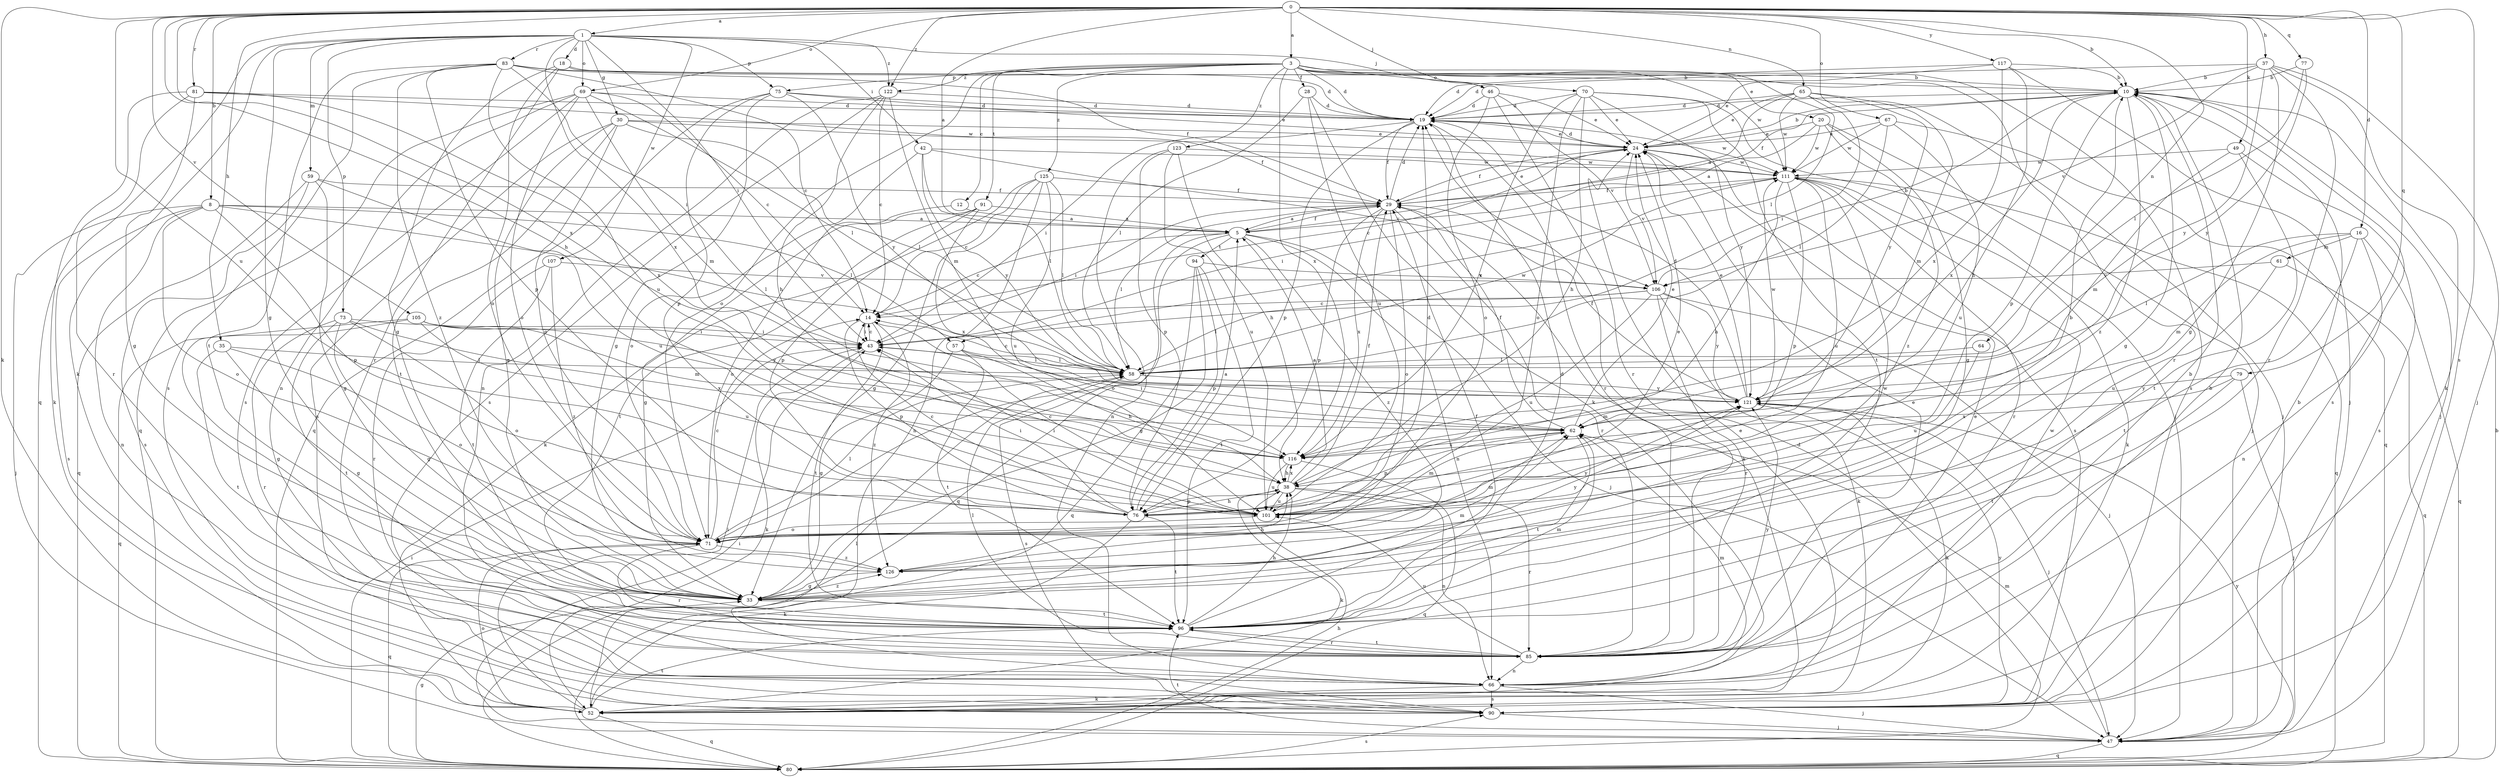 strict digraph  {
0;
1;
3;
5;
8;
10;
12;
14;
16;
18;
19;
20;
24;
28;
29;
30;
33;
35;
37;
38;
42;
43;
46;
47;
49;
52;
57;
58;
59;
61;
62;
64;
65;
66;
67;
69;
70;
71;
73;
75;
76;
77;
79;
80;
81;
83;
85;
90;
91;
94;
96;
101;
105;
106;
107;
111;
116;
117;
121;
122;
123;
125;
126;
0 -> 1  [label=a];
0 -> 3  [label=a];
0 -> 5  [label=a];
0 -> 8  [label=b];
0 -> 10  [label=b];
0 -> 16  [label=d];
0 -> 35  [label=h];
0 -> 37  [label=h];
0 -> 38  [label=h];
0 -> 46  [label=j];
0 -> 49  [label=k];
0 -> 52  [label=k];
0 -> 64  [label=n];
0 -> 65  [label=n];
0 -> 67  [label=o];
0 -> 69  [label=o];
0 -> 77  [label=q];
0 -> 79  [label=q];
0 -> 81  [label=r];
0 -> 90  [label=s];
0 -> 101  [label=u];
0 -> 105  [label=v];
0 -> 116  [label=x];
0 -> 117  [label=y];
0 -> 122  [label=z];
1 -> 18  [label=d];
1 -> 30  [label=g];
1 -> 33  [label=g];
1 -> 42  [label=i];
1 -> 43  [label=i];
1 -> 46  [label=j];
1 -> 52  [label=k];
1 -> 59  [label=m];
1 -> 69  [label=o];
1 -> 73  [label=p];
1 -> 75  [label=p];
1 -> 80  [label=q];
1 -> 83  [label=r];
1 -> 107  [label=w];
1 -> 116  [label=x];
1 -> 122  [label=z];
3 -> 12  [label=c];
3 -> 19  [label=d];
3 -> 20  [label=e];
3 -> 28  [label=f];
3 -> 57  [label=l];
3 -> 70  [label=o];
3 -> 71  [label=o];
3 -> 75  [label=p];
3 -> 85  [label=r];
3 -> 90  [label=s];
3 -> 91  [label=t];
3 -> 111  [label=w];
3 -> 116  [label=x];
3 -> 122  [label=z];
3 -> 123  [label=z];
3 -> 125  [label=z];
5 -> 14  [label=c];
5 -> 29  [label=f];
5 -> 47  [label=j];
5 -> 66  [label=n];
5 -> 71  [label=o];
5 -> 80  [label=q];
5 -> 94  [label=t];
5 -> 126  [label=z];
8 -> 5  [label=a];
8 -> 47  [label=j];
8 -> 57  [label=l];
8 -> 58  [label=l];
8 -> 66  [label=n];
8 -> 71  [label=o];
8 -> 76  [label=p];
8 -> 90  [label=s];
10 -> 19  [label=d];
10 -> 29  [label=f];
10 -> 33  [label=g];
10 -> 47  [label=j];
10 -> 76  [label=p];
10 -> 90  [label=s];
10 -> 116  [label=x];
10 -> 126  [label=z];
12 -> 5  [label=a];
12 -> 71  [label=o];
14 -> 43  [label=i];
14 -> 76  [label=p];
14 -> 96  [label=t];
14 -> 126  [label=z];
16 -> 58  [label=l];
16 -> 61  [label=m];
16 -> 62  [label=m];
16 -> 66  [label=n];
16 -> 80  [label=q];
16 -> 96  [label=t];
18 -> 10  [label=b];
18 -> 19  [label=d];
18 -> 33  [label=g];
18 -> 71  [label=o];
18 -> 85  [label=r];
19 -> 24  [label=e];
19 -> 29  [label=f];
19 -> 43  [label=i];
19 -> 76  [label=p];
19 -> 85  [label=r];
19 -> 111  [label=w];
20 -> 5  [label=a];
20 -> 24  [label=e];
20 -> 33  [label=g];
20 -> 47  [label=j];
20 -> 111  [label=w];
20 -> 126  [label=z];
24 -> 10  [label=b];
24 -> 14  [label=c];
24 -> 19  [label=d];
24 -> 29  [label=f];
24 -> 90  [label=s];
24 -> 106  [label=v];
24 -> 111  [label=w];
28 -> 19  [label=d];
28 -> 52  [label=k];
28 -> 58  [label=l];
28 -> 101  [label=u];
29 -> 5  [label=a];
29 -> 19  [label=d];
29 -> 24  [label=e];
29 -> 43  [label=i];
29 -> 52  [label=k];
29 -> 58  [label=l];
29 -> 71  [label=o];
29 -> 76  [label=p];
29 -> 85  [label=r];
29 -> 116  [label=x];
30 -> 24  [label=e];
30 -> 29  [label=f];
30 -> 33  [label=g];
30 -> 58  [label=l];
30 -> 71  [label=o];
30 -> 90  [label=s];
30 -> 96  [label=t];
33 -> 62  [label=m];
33 -> 96  [label=t];
33 -> 111  [label=w];
33 -> 126  [label=z];
35 -> 33  [label=g];
35 -> 58  [label=l];
35 -> 71  [label=o];
35 -> 96  [label=t];
37 -> 10  [label=b];
37 -> 19  [label=d];
37 -> 33  [label=g];
37 -> 47  [label=j];
37 -> 52  [label=k];
37 -> 85  [label=r];
37 -> 106  [label=v];
37 -> 121  [label=y];
38 -> 5  [label=a];
38 -> 29  [label=f];
38 -> 52  [label=k];
38 -> 66  [label=n];
38 -> 76  [label=p];
38 -> 85  [label=r];
38 -> 101  [label=u];
38 -> 116  [label=x];
42 -> 58  [label=l];
42 -> 71  [label=o];
42 -> 106  [label=v];
42 -> 111  [label=w];
42 -> 121  [label=y];
43 -> 14  [label=c];
43 -> 52  [label=k];
43 -> 58  [label=l];
46 -> 19  [label=d];
46 -> 24  [label=e];
46 -> 71  [label=o];
46 -> 85  [label=r];
46 -> 106  [label=v];
47 -> 43  [label=i];
47 -> 62  [label=m];
47 -> 80  [label=q];
47 -> 96  [label=t];
49 -> 62  [label=m];
49 -> 90  [label=s];
49 -> 96  [label=t];
49 -> 111  [label=w];
52 -> 24  [label=e];
52 -> 43  [label=i];
52 -> 58  [label=l];
52 -> 71  [label=o];
52 -> 80  [label=q];
52 -> 96  [label=t];
57 -> 33  [label=g];
57 -> 38  [label=h];
57 -> 58  [label=l];
57 -> 96  [label=t];
58 -> 14  [label=c];
58 -> 90  [label=s];
58 -> 111  [label=w];
58 -> 121  [label=y];
59 -> 29  [label=f];
59 -> 33  [label=g];
59 -> 80  [label=q];
59 -> 90  [label=s];
59 -> 101  [label=u];
61 -> 80  [label=q];
61 -> 101  [label=u];
61 -> 106  [label=v];
62 -> 24  [label=e];
62 -> 29  [label=f];
62 -> 43  [label=i];
62 -> 76  [label=p];
62 -> 96  [label=t];
62 -> 116  [label=x];
64 -> 58  [label=l];
64 -> 101  [label=u];
65 -> 5  [label=a];
65 -> 19  [label=d];
65 -> 24  [label=e];
65 -> 43  [label=i];
65 -> 47  [label=j];
65 -> 62  [label=m];
65 -> 111  [label=w];
65 -> 121  [label=y];
66 -> 10  [label=b];
66 -> 24  [label=e];
66 -> 47  [label=j];
66 -> 52  [label=k];
66 -> 62  [label=m];
66 -> 90  [label=s];
66 -> 111  [label=w];
67 -> 24  [label=e];
67 -> 58  [label=l];
67 -> 80  [label=q];
67 -> 101  [label=u];
67 -> 111  [label=w];
69 -> 14  [label=c];
69 -> 19  [label=d];
69 -> 58  [label=l];
69 -> 62  [label=m];
69 -> 66  [label=n];
69 -> 71  [label=o];
69 -> 80  [label=q];
69 -> 90  [label=s];
70 -> 19  [label=d];
70 -> 24  [label=e];
70 -> 38  [label=h];
70 -> 47  [label=j];
70 -> 71  [label=o];
70 -> 96  [label=t];
70 -> 116  [label=x];
70 -> 121  [label=y];
71 -> 10  [label=b];
71 -> 14  [label=c];
71 -> 58  [label=l];
71 -> 62  [label=m];
71 -> 80  [label=q];
71 -> 85  [label=r];
71 -> 121  [label=y];
71 -> 126  [label=z];
73 -> 33  [label=g];
73 -> 43  [label=i];
73 -> 71  [label=o];
73 -> 85  [label=r];
73 -> 96  [label=t];
73 -> 116  [label=x];
75 -> 19  [label=d];
75 -> 24  [label=e];
75 -> 33  [label=g];
75 -> 76  [label=p];
75 -> 80  [label=q];
75 -> 121  [label=y];
76 -> 5  [label=a];
76 -> 14  [label=c];
76 -> 38  [label=h];
76 -> 43  [label=i];
76 -> 52  [label=k];
76 -> 96  [label=t];
77 -> 10  [label=b];
77 -> 58  [label=l];
77 -> 121  [label=y];
79 -> 47  [label=j];
79 -> 96  [label=t];
79 -> 116  [label=x];
79 -> 121  [label=y];
80 -> 10  [label=b];
80 -> 19  [label=d];
80 -> 33  [label=g];
80 -> 38  [label=h];
80 -> 43  [label=i];
80 -> 90  [label=s];
80 -> 121  [label=y];
81 -> 19  [label=d];
81 -> 33  [label=g];
81 -> 52  [label=k];
81 -> 85  [label=r];
81 -> 111  [label=w];
81 -> 116  [label=x];
83 -> 10  [label=b];
83 -> 14  [label=c];
83 -> 29  [label=f];
83 -> 43  [label=i];
83 -> 76  [label=p];
83 -> 90  [label=s];
83 -> 96  [label=t];
83 -> 101  [label=u];
83 -> 126  [label=z];
85 -> 10  [label=b];
85 -> 24  [label=e];
85 -> 58  [label=l];
85 -> 66  [label=n];
85 -> 96  [label=t];
85 -> 101  [label=u];
85 -> 121  [label=y];
90 -> 10  [label=b];
90 -> 47  [label=j];
90 -> 121  [label=y];
91 -> 5  [label=a];
91 -> 33  [label=g];
91 -> 76  [label=p];
91 -> 96  [label=t];
91 -> 116  [label=x];
94 -> 33  [label=g];
94 -> 76  [label=p];
94 -> 80  [label=q];
94 -> 96  [label=t];
94 -> 106  [label=v];
96 -> 19  [label=d];
96 -> 29  [label=f];
96 -> 38  [label=h];
96 -> 62  [label=m];
96 -> 85  [label=r];
101 -> 14  [label=c];
101 -> 19  [label=d];
101 -> 24  [label=e];
101 -> 43  [label=i];
101 -> 62  [label=m];
101 -> 71  [label=o];
105 -> 33  [label=g];
105 -> 43  [label=i];
105 -> 62  [label=m];
105 -> 80  [label=q];
105 -> 101  [label=u];
105 -> 121  [label=y];
106 -> 10  [label=b];
106 -> 14  [label=c];
106 -> 47  [label=j];
106 -> 52  [label=k];
106 -> 58  [label=l];
106 -> 85  [label=r];
106 -> 101  [label=u];
106 -> 121  [label=y];
107 -> 85  [label=r];
107 -> 96  [label=t];
107 -> 106  [label=v];
107 -> 126  [label=z];
111 -> 29  [label=f];
111 -> 38  [label=h];
111 -> 43  [label=i];
111 -> 52  [label=k];
111 -> 76  [label=p];
111 -> 80  [label=q];
111 -> 85  [label=r];
111 -> 101  [label=u];
116 -> 38  [label=h];
116 -> 80  [label=q];
116 -> 101  [label=u];
117 -> 10  [label=b];
117 -> 19  [label=d];
117 -> 24  [label=e];
117 -> 38  [label=h];
117 -> 47  [label=j];
117 -> 116  [label=x];
121 -> 19  [label=d];
121 -> 24  [label=e];
121 -> 29  [label=f];
121 -> 47  [label=j];
121 -> 52  [label=k];
121 -> 62  [label=m];
121 -> 111  [label=w];
122 -> 14  [label=c];
122 -> 19  [label=d];
122 -> 38  [label=h];
122 -> 62  [label=m];
122 -> 66  [label=n];
122 -> 90  [label=s];
123 -> 38  [label=h];
123 -> 66  [label=n];
123 -> 76  [label=p];
123 -> 101  [label=u];
123 -> 111  [label=w];
125 -> 14  [label=c];
125 -> 29  [label=f];
125 -> 33  [label=g];
125 -> 52  [label=k];
125 -> 58  [label=l];
125 -> 66  [label=n];
125 -> 101  [label=u];
126 -> 33  [label=g];
126 -> 38  [label=h];
126 -> 121  [label=y];
}
